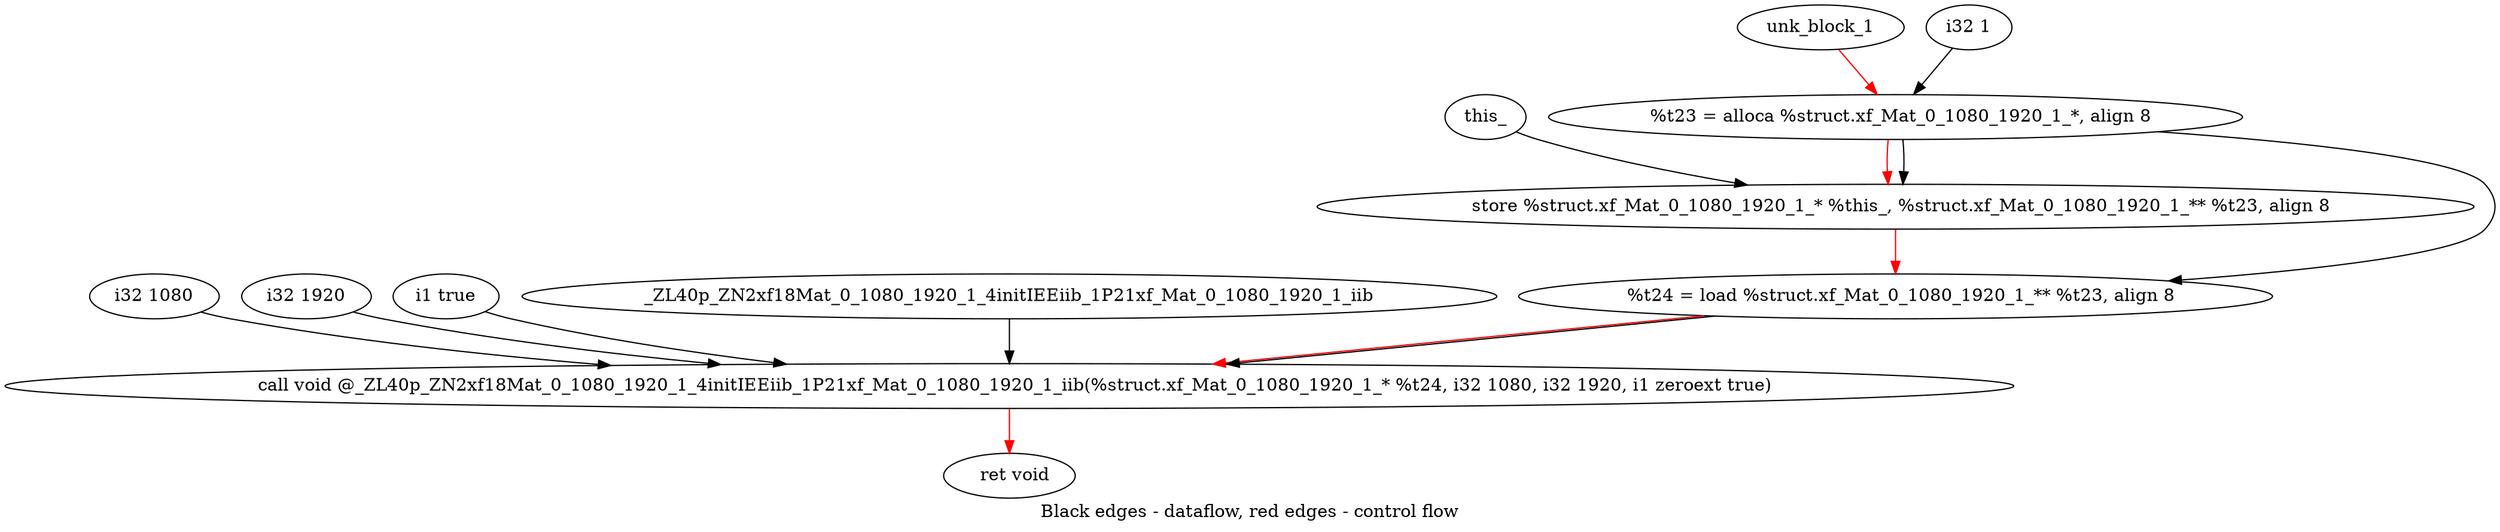 digraph G {
compound=true
label="Black edges - dataflow, red edges - control flow"
"t23" [label="  %t23 = alloca %struct.xf_Mat_0_1080_1920_1_*, align 8"]
"_1" [label="  store %struct.xf_Mat_0_1080_1920_1_* %this_, %struct.xf_Mat_0_1080_1920_1_** %t23, align 8"]
"t24" [label="  %t24 = load %struct.xf_Mat_0_1080_1920_1_** %t23, align 8"]
"_2" [label="  call void @_ZL40p_ZN2xf18Mat_0_1080_1920_1_4initIEEiib_1P21xf_Mat_0_1080_1920_1_iib(%struct.xf_Mat_0_1080_1920_1_* %t24, i32 1080, i32 1920, i1 zeroext true)"]
"_3" [label="  ret void"]
"unk_block_1" -> "t23"[color=red]
"i32 1" -> "t23"
"t23" -> "_1"[color=red weight=2]
"this_" -> "_1"
"t23" -> "_1"
"_1" -> "t24"[color=red weight=2]
"t23" -> "t24"
"t24" -> "_2"[color=red weight=2]
"t24" -> "_2"
"i32 1080" -> "_2"
"i32 1920" -> "_2"
"i1 true" -> "_2"
"_ZL40p_ZN2xf18Mat_0_1080_1920_1_4initIEEiib_1P21xf_Mat_0_1080_1920_1_iib" -> "_2"
"_2" -> "_3"[color=red weight=2]

}
